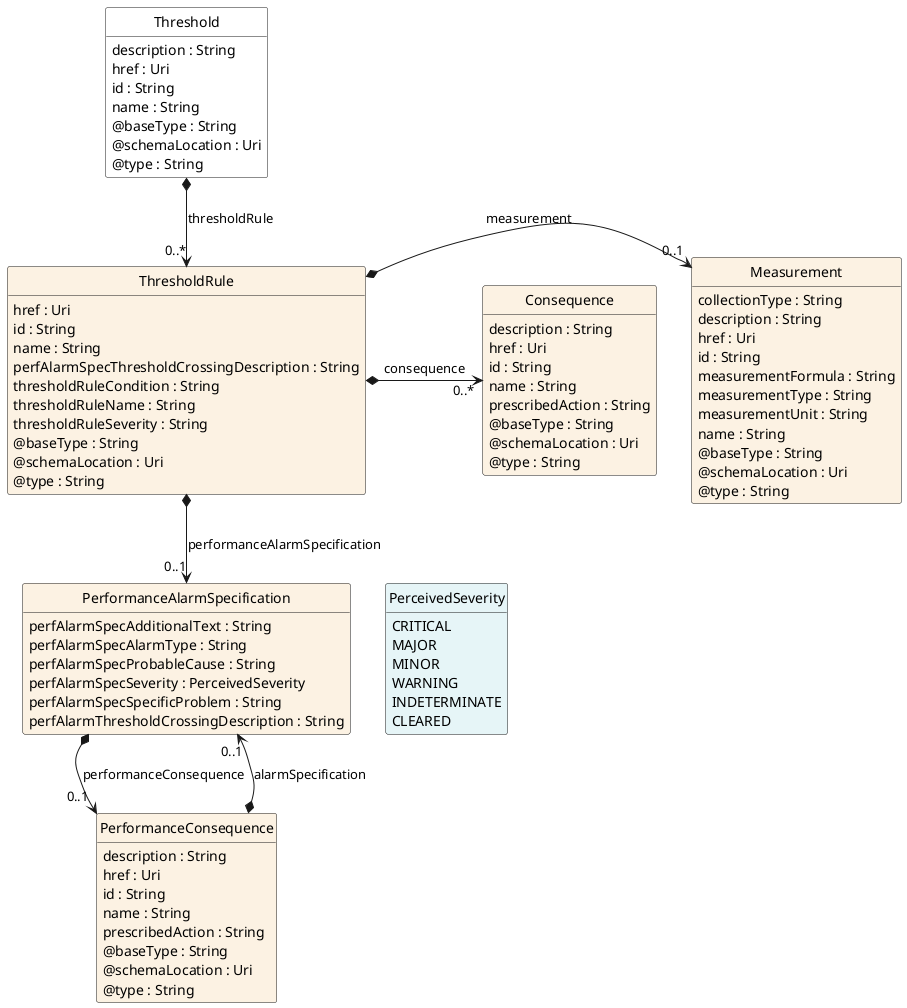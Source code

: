 @startuml
hide circle
hide methods
hide stereotype
show <<Enumeration>> stereotype
skinparam class {
   BackgroundColor<<Enumeration>> #E6F5F7
   BackgroundColor<<Ref>> #FFFFE0
   BackgroundColor<<Pivot>> #FFFFFFF
   BackgroundColor<<SimpleType>> #E2F0DA
   BackgroundColor #FCF2E3
}

class Threshold <<Pivot>> {
    description : String
    href : Uri
    id : String
    name : String
    @baseType : String
    @schemaLocation : Uri
    @type : String
}

class ThresholdRule  {
    href : Uri
    id : String
    name : String
    perfAlarmSpecThresholdCrossingDescription : String
    thresholdRuleCondition : String
    thresholdRuleName : String
    thresholdRuleSeverity : String
    @baseType : String
    @schemaLocation : Uri
    @type : String
}

class Consequence  {
    description : String
    href : Uri
    id : String
    name : String
    prescribedAction : String
    @baseType : String
    @schemaLocation : Uri
    @type : String
}

class Measurement  {
    collectionType : String
    description : String
    href : Uri
    id : String
    measurementFormula : String
    measurementType : String
    measurementUnit : String
    name : String
    @baseType : String
    @schemaLocation : Uri
    @type : String
}

class PerformanceAlarmSpecification  {
    perfAlarmSpecAdditionalText : String
    perfAlarmSpecAlarmType : String
    perfAlarmSpecProbableCause : String
    perfAlarmSpecSeverity : PerceivedSeverity
    perfAlarmSpecSpecificProblem : String
    perfAlarmThresholdCrossingDescription : String
}

class PerceivedSeverity <<Enumeration>> {
    CRITICAL
    MAJOR
    MINOR
    WARNING
    INDETERMINATE
    CLEARED
}

class PerformanceConsequence  {
    description : String
    href : Uri
    id : String
    name : String
    prescribedAction : String
    @baseType : String
    @schemaLocation : Uri
    @type : String
}

Threshold *-->  "0..*" ThresholdRule : thresholdRule

ThresholdRule *-->  "0..1" PerformanceAlarmSpecification : performanceAlarmSpecification

PerformanceAlarmSpecification -right[hidden]-> PerceivedSeverity

PerformanceAlarmSpecification *-->  "0..1" PerformanceConsequence : performanceConsequence

PerformanceAlarmSpecification "0..1" <--* PerformanceConsequence : alarmSpecification

Measurement "0..1" <-left-* ThresholdRule : measurement

ThresholdRule *-right-> "0..*" Consequence : consequence

@enduml